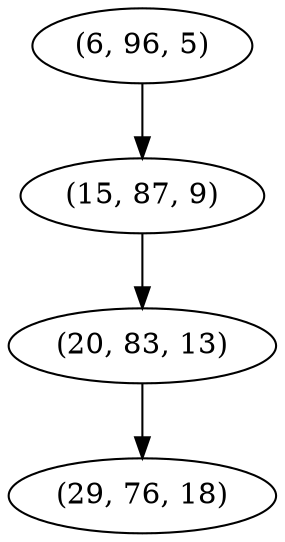 digraph tree {
    "(6, 96, 5)";
    "(15, 87, 9)";
    "(20, 83, 13)";
    "(29, 76, 18)";
    "(6, 96, 5)" -> "(15, 87, 9)";
    "(15, 87, 9)" -> "(20, 83, 13)";
    "(20, 83, 13)" -> "(29, 76, 18)";
}
